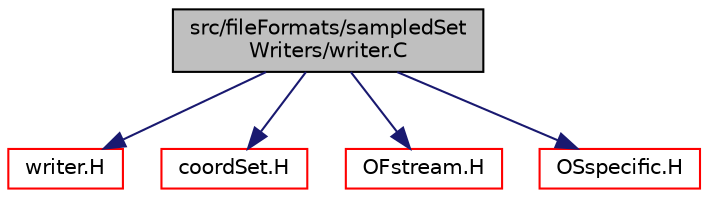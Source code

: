 digraph "src/fileFormats/sampledSetWriters/writer.C"
{
  bgcolor="transparent";
  edge [fontname="Helvetica",fontsize="10",labelfontname="Helvetica",labelfontsize="10"];
  node [fontname="Helvetica",fontsize="10",shape=record];
  Node1 [label="src/fileFormats/sampledSet\lWriters/writer.C",height=0.2,width=0.4,color="black", fillcolor="grey75", style="filled", fontcolor="black"];
  Node1 -> Node2 [color="midnightblue",fontsize="10",style="solid",fontname="Helvetica"];
  Node2 [label="writer.H",height=0.2,width=0.4,color="red",URL="$a05158.html"];
  Node1 -> Node3 [color="midnightblue",fontsize="10",style="solid",fontname="Helvetica"];
  Node3 [label="coordSet.H",height=0.2,width=0.4,color="red",URL="$a05136.html"];
  Node1 -> Node4 [color="midnightblue",fontsize="10",style="solid",fontname="Helvetica"];
  Node4 [label="OFstream.H",height=0.2,width=0.4,color="red",URL="$a07936.html"];
  Node1 -> Node5 [color="midnightblue",fontsize="10",style="solid",fontname="Helvetica"];
  Node5 [label="OSspecific.H",height=0.2,width=0.4,color="red",URL="$a08372.html",tooltip="Functions used by OpenFOAM that are specific to POSIX compliant operating systems and need to be repl..."];
}
